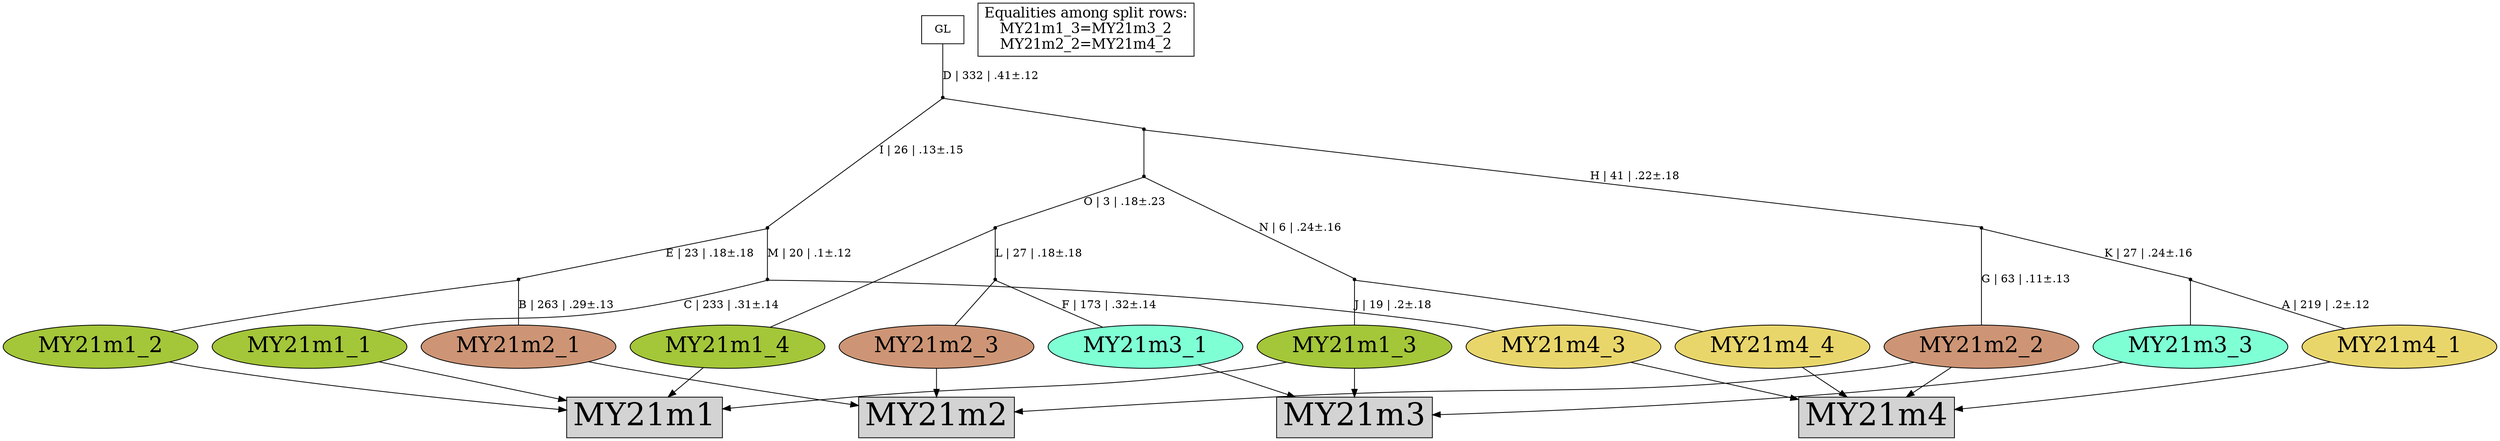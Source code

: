 digraph {
rowMY21m1[label="MY21m1",shape=box,style=filled,fontsize=40];
rowMY21m2[label="MY21m2",shape=box,style=filled,fontsize=40];
rowMY21m3[label="MY21m3",shape=box,style=filled,fontsize=40];
rowMY21m4[label="MY21m4",shape=box,style=filled,fontsize=40];
MY21m1_1[label="MY21m1_1",shape=oval,style=filled,fontsize=28,fillcolor="#a4c639"];
MY21m1_2[label="MY21m1_2",shape=oval,style=filled,fontsize=28,fillcolor="#a4c639"];
MY21m1_3[label="MY21m1_3",shape=oval,style=filled,fontsize=28,fillcolor="#a4c639"];
MY21m1_4[label="MY21m1_4",shape=oval,style=filled,fontsize=28,fillcolor="#a4c639"];
MY21m2_1[label="MY21m2_1",shape=oval,style=filled,fontsize=28,fillcolor="#cd9575"];
MY21m2_2[label="MY21m2_2",shape=oval,style=filled,fontsize=28,fillcolor="#cd9575"];
MY21m2_3[label="MY21m2_3",shape=oval,style=filled,fontsize=28,fillcolor="#cd9575"];
MY21m3_1[label="MY21m3_1",shape=oval,style=filled,fontsize=28,fillcolor="#7fffd4"];
MY21m3_3[label="MY21m3_3",shape=oval,style=filled,fontsize=28,fillcolor="#7fffd4"];
MY21m4_1[label="MY21m4_1",shape=oval,style=filled,fontsize=28,fillcolor="#e9d66b"];
MY21m4_3[label="MY21m4_3",shape=oval,style=filled,fontsize=28,fillcolor="#e9d66b"];
MY21m4_4[label="MY21m4_4",shape=oval,style=filled,fontsize=28,fillcolor="#e9d66b"];
MY21m1_1 -> rowMY21m1[arrowhead="normal"];
MY21m1_2 -> rowMY21m1[arrowhead="normal"];
MY21m1_3 -> rowMY21m1[arrowhead="normal"];
MY21m1_4 -> rowMY21m1[arrowhead="normal"];
MY21m2_1 -> rowMY21m2[arrowhead="normal"];
MY21m2_2 -> rowMY21m2[arrowhead="normal"];
MY21m2_3 -> rowMY21m2[arrowhead="normal"];
MY21m3_1 -> rowMY21m3[arrowhead="normal"];
MY21m1_3 -> rowMY21m3[arrowhead="normal"];
MY21m3_3 -> rowMY21m3[arrowhead="normal"];
MY21m4_1 -> rowMY21m4[arrowhead="normal"];
MY21m2_2 -> rowMY21m4[arrowhead="normal"];
MY21m4_3 -> rowMY21m4[arrowhead="normal"];
MY21m4_4 -> rowMY21m4[arrowhead="normal"];
{rank = same;MY21m1_1;MY21m1_2;MY21m1_3;MY21m1_4;MY21m2_1;MY21m2_2;MY21m2_3;MY21m3_1;MY21m3_3;MY21m4_1;MY21m4_3;MY21m4_4;}
legend[label="Equalities among split rows:
MY21m1_3=MY21m3_2
MY21m2_2=MY21m4_2
",shape=box,fontsize=18];
Int1[shape=point,style=filled,fillcolor=black,label=""];
Int1 -> MY21m3_3[arrowhead=none, label=""];
Int1 -> MY21m4_1[arrowhead=none, label="A | 219 | .2±.12"];
Int2[shape=point,style=filled,fillcolor=black,label=""];
Int2 -> MY21m2_3[arrowhead=none, label=""];
Int2 -> MY21m3_1[arrowhead=none, label="F | 173 | .32±.14"];
Int3[shape=point,style=filled,fillcolor=black,label=""];
Int3 -> MY21m1_2[arrowhead=none, label=""];
Int3 -> MY21m2_1[arrowhead=none, label="B | 263 | .29±.13"];
Int4[shape=point,style=filled,fillcolor=black,label=""];
Int4 -> MY21m1_1[arrowhead=none, label="C | 233 | .31±.14"];
Int4 -> MY21m4_3[arrowhead=none, label=""];
Int5[shape=point,style=filled,fillcolor=black,label=""];
Int5 -> Int3[arrowhead=none, label="E | 23 | .18±.18"];
Int5 -> Int4[arrowhead=none, label="M | 20 | .1±.12"];
Int6[shape=point,style=filled,fillcolor=black,label=""];
Int6 -> MY21m2_2[arrowhead=none, label="G | 63 | .11±.13"];
Int6 -> Int1[arrowhead=none, label="K | 27 | .24±.16"];
Int7[shape=point,style=filled,fillcolor=black,label=""];
Int7 -> MY21m1_4[arrowhead=none, label=""];
Int7 -> Int2[arrowhead=none, label="L | 27 | .18±.18"];
Int8[shape=point,style=filled,fillcolor=black,label=""];
Int8 -> MY21m1_3[arrowhead=none, label="J | 19 | .2±.18"];
Int8 -> MY21m4_4[arrowhead=none, label=""];
Int9[shape=point,style=filled,fillcolor=black,label=""];
Int9 -> Int7[arrowhead=none, label="O | 3 | .18±.23"];
Int9 -> Int8[arrowhead=none, label="N | 6 | .24±.16"];
Int10[shape=point,style=filled,fillcolor=black,label=""];
Int10 -> Int6[arrowhead=none, label="H | 41 | .22±.18"];
Int10 -> Int9[arrowhead=none, label=""];
Int11[shape=point,style=filled,fillcolor=black,label=""];
Int11 -> Int5[arrowhead=none, label="I | 26 | .13±.15"];
Int11 -> Int10[arrowhead=none, label=""];
GL[label="GL",shape=box,style=filled,fillcolor=white];
GL -> Int11[arrowhead=none, label="D | 332 | .41±.12"];
}